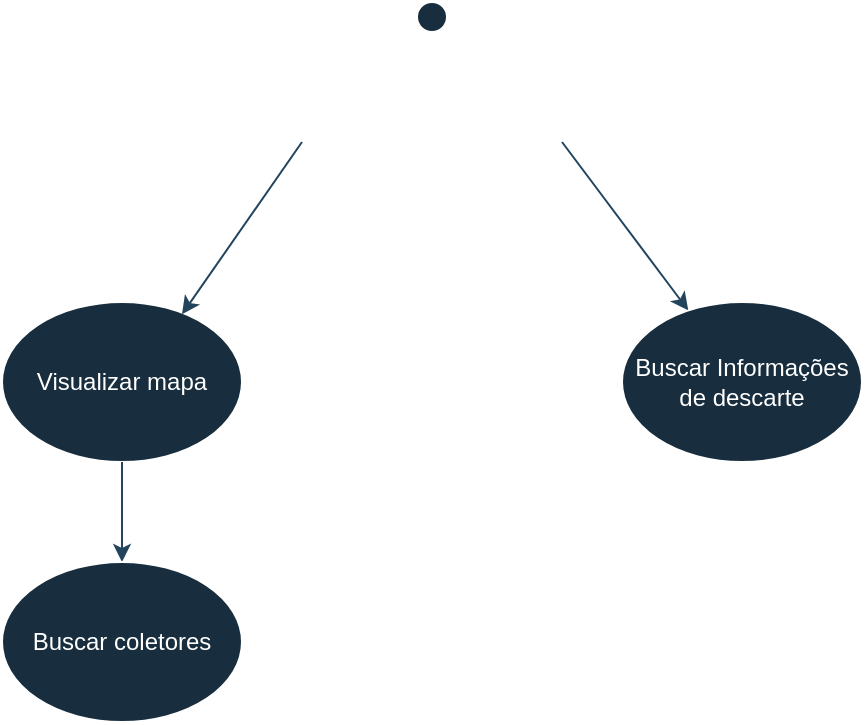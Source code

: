 <mxfile version="22.0.8" type="github">
  <diagram name="Página-1" id="djlFyYksoObo4r118_Dl">
    <mxGraphModel dx="1195" dy="591" grid="1" gridSize="10" guides="1" tooltips="1" connect="1" arrows="1" fold="1" page="1" pageScale="1" pageWidth="827" pageHeight="1169" math="0" shadow="0">
      <root>
        <mxCell id="0" />
        <mxCell id="1" parent="0" />
        <mxCell id="jymia_54weQL89PUHJsf-1" value="Usuário não logado" style="shape=umlActor;verticalLabelPosition=bottom;verticalAlign=top;html=1;outlineConnect=0;labelBackgroundColor=none;fillColor=#182E3E;strokeColor=#FFFFFF;fontColor=#FFFFFF;" vertex="1" parent="1">
          <mxGeometry x="240" y="20" width="30" height="60" as="geometry" />
        </mxCell>
        <mxCell id="jymia_54weQL89PUHJsf-2" value="Visualizar mapa" style="ellipse;whiteSpace=wrap;html=1;labelBackgroundColor=none;fillColor=#182E3E;strokeColor=#FFFFFF;fontColor=#FFFFFF;" vertex="1" parent="1">
          <mxGeometry x="40" y="170" width="120" height="80" as="geometry" />
        </mxCell>
        <mxCell id="jymia_54weQL89PUHJsf-3" value="" style="endArrow=classic;html=1;rounded=0;entryX=0.75;entryY=0.077;entryDx=0;entryDy=0;entryPerimeter=0;labelBackgroundColor=none;strokeColor=#23445D;fontColor=default;" edge="1" parent="1" target="jymia_54weQL89PUHJsf-2">
          <mxGeometry width="50" height="50" relative="1" as="geometry">
            <mxPoint x="190" y="90" as="sourcePoint" />
            <mxPoint x="210" y="120" as="targetPoint" />
          </mxGeometry>
        </mxCell>
        <mxCell id="jymia_54weQL89PUHJsf-4" value="" style="endArrow=classic;html=1;rounded=0;exitX=0.5;exitY=1;exitDx=0;exitDy=0;labelBackgroundColor=none;strokeColor=#23445D;fontColor=default;" edge="1" parent="1" source="jymia_54weQL89PUHJsf-2" target="jymia_54weQL89PUHJsf-5">
          <mxGeometry width="50" height="50" relative="1" as="geometry">
            <mxPoint x="160" y="240" as="sourcePoint" />
            <mxPoint y="330" as="targetPoint" />
          </mxGeometry>
        </mxCell>
        <mxCell id="jymia_54weQL89PUHJsf-5" value="Buscar coletores" style="ellipse;whiteSpace=wrap;html=1;labelBackgroundColor=none;fillColor=#182E3E;strokeColor=#FFFFFF;fontColor=#FFFFFF;" vertex="1" parent="1">
          <mxGeometry x="40" y="300" width="120" height="80" as="geometry" />
        </mxCell>
        <mxCell id="jymia_54weQL89PUHJsf-9" value="" style="endArrow=classic;html=1;rounded=0;labelBackgroundColor=none;strokeColor=#23445D;fontColor=default;" edge="1" parent="1" target="jymia_54weQL89PUHJsf-10">
          <mxGeometry width="50" height="50" relative="1" as="geometry">
            <mxPoint x="320" y="90" as="sourcePoint" />
            <mxPoint x="340" y="190" as="targetPoint" />
          </mxGeometry>
        </mxCell>
        <mxCell id="jymia_54weQL89PUHJsf-10" value="&lt;div&gt;Buscar Informações&lt;/div&gt;&lt;div&gt;de descarte&lt;br&gt;&lt;/div&gt;" style="ellipse;whiteSpace=wrap;html=1;labelBackgroundColor=none;fillColor=#182E3E;strokeColor=#FFFFFF;fontColor=#FFFFFF;" vertex="1" parent="1">
          <mxGeometry x="350" y="170" width="120" height="80" as="geometry" />
        </mxCell>
      </root>
    </mxGraphModel>
  </diagram>
</mxfile>
